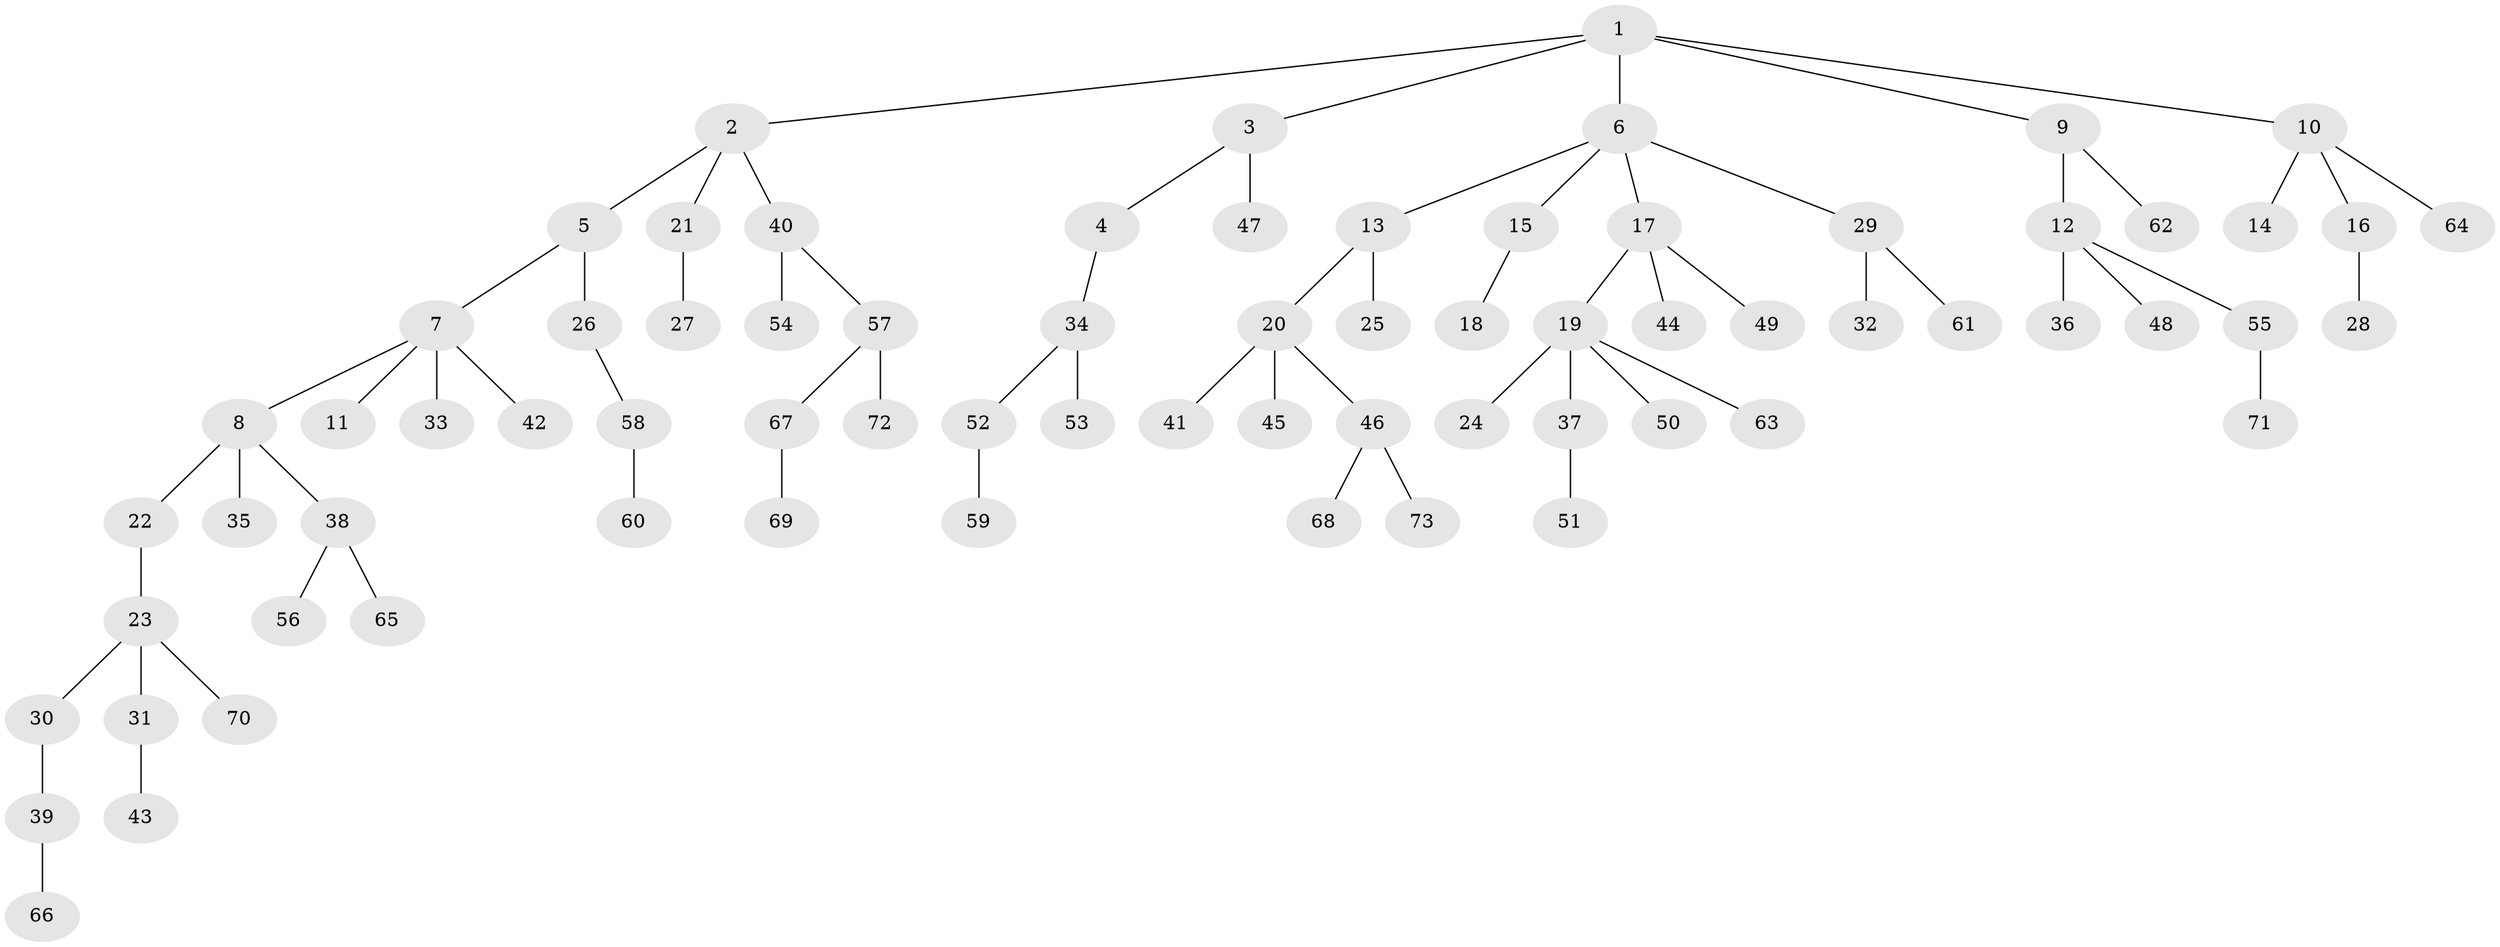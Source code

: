// coarse degree distribution, {5: 0.045454545454545456, 4: 0.045454545454545456, 2: 0.2727272727272727, 3: 0.18181818181818182, 1: 0.45454545454545453}
// Generated by graph-tools (version 1.1) at 2025/51/03/04/25 22:51:34]
// undirected, 73 vertices, 72 edges
graph export_dot {
  node [color=gray90,style=filled];
  1;
  2;
  3;
  4;
  5;
  6;
  7;
  8;
  9;
  10;
  11;
  12;
  13;
  14;
  15;
  16;
  17;
  18;
  19;
  20;
  21;
  22;
  23;
  24;
  25;
  26;
  27;
  28;
  29;
  30;
  31;
  32;
  33;
  34;
  35;
  36;
  37;
  38;
  39;
  40;
  41;
  42;
  43;
  44;
  45;
  46;
  47;
  48;
  49;
  50;
  51;
  52;
  53;
  54;
  55;
  56;
  57;
  58;
  59;
  60;
  61;
  62;
  63;
  64;
  65;
  66;
  67;
  68;
  69;
  70;
  71;
  72;
  73;
  1 -- 2;
  1 -- 3;
  1 -- 6;
  1 -- 9;
  1 -- 10;
  2 -- 5;
  2 -- 21;
  2 -- 40;
  3 -- 4;
  3 -- 47;
  4 -- 34;
  5 -- 7;
  5 -- 26;
  6 -- 13;
  6 -- 15;
  6 -- 17;
  6 -- 29;
  7 -- 8;
  7 -- 11;
  7 -- 33;
  7 -- 42;
  8 -- 22;
  8 -- 35;
  8 -- 38;
  9 -- 12;
  9 -- 62;
  10 -- 14;
  10 -- 16;
  10 -- 64;
  12 -- 36;
  12 -- 48;
  12 -- 55;
  13 -- 20;
  13 -- 25;
  15 -- 18;
  16 -- 28;
  17 -- 19;
  17 -- 44;
  17 -- 49;
  19 -- 24;
  19 -- 37;
  19 -- 50;
  19 -- 63;
  20 -- 41;
  20 -- 45;
  20 -- 46;
  21 -- 27;
  22 -- 23;
  23 -- 30;
  23 -- 31;
  23 -- 70;
  26 -- 58;
  29 -- 32;
  29 -- 61;
  30 -- 39;
  31 -- 43;
  34 -- 52;
  34 -- 53;
  37 -- 51;
  38 -- 56;
  38 -- 65;
  39 -- 66;
  40 -- 54;
  40 -- 57;
  46 -- 68;
  46 -- 73;
  52 -- 59;
  55 -- 71;
  57 -- 67;
  57 -- 72;
  58 -- 60;
  67 -- 69;
}
